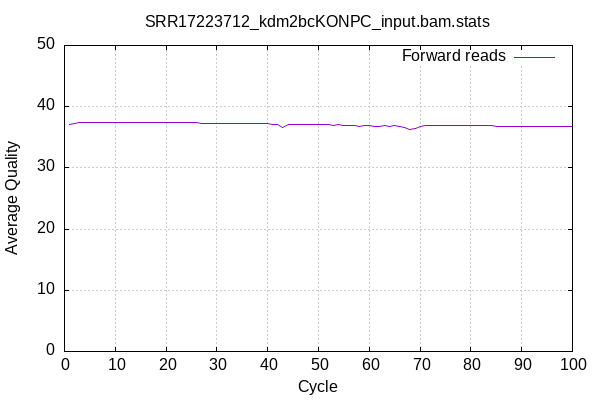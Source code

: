 
            set terminal png size 600,400 truecolor
            set output "SRR17223712_kdm2bcKONPC_input_stats/quals.png"
            set grid xtics ytics y2tics back lc rgb "#cccccc"
            set ylabel "Average Quality"
            set xlabel "Cycle"
            set yrange [0:50]
            set title "SRR17223712_kdm2bcKONPC_input.bam.stats" noenhanced
            plot '-' using 1:2 with lines title 'Forward reads' 
        1	37.16
2	37.29
3	37.40
4	37.45
5	37.47
6	37.49
7	37.47
8	37.49
9	37.49
10	37.47
11	37.47
12	37.48
13	37.46
14	37.46
15	37.45
16	37.46
17	37.45
18	37.44
19	37.44
20	37.41
21	37.43
22	37.40
23	37.41
24	37.39
25	37.37
26	37.34
27	37.33
28	37.33
29	37.32
30	37.30
31	37.30
32	37.29
33	37.28
34	37.26
35	37.25
36	37.23
37	37.22
38	37.22
39	37.22
40	37.19
41	37.15
42	37.17
43	36.59
44	37.04
45	37.16
46	37.10
47	37.07
48	37.13
49	37.10
50	37.09
51	37.10
52	37.11
53	36.99
54	37.05
55	36.92
56	36.92
57	36.90
58	36.75
59	37.00
60	36.92
61	36.75
62	36.84
63	36.96
64	36.77
65	36.86
66	36.74
67	36.63
68	36.22
69	36.46
70	36.76
71	36.87
72	36.91
73	36.92
74	36.94
75	36.92
76	36.90
77	36.90
78	36.90
79	36.90
80	36.89
81	36.87
82	36.88
83	36.86
84	36.85
85	36.83
86	36.82
87	36.81
88	36.82
89	36.81
90	36.79
91	36.75
92	36.76
93	36.75
94	36.75
95	36.73
96	36.72
97	36.74
98	36.72
99	36.71
100	36.70
end

